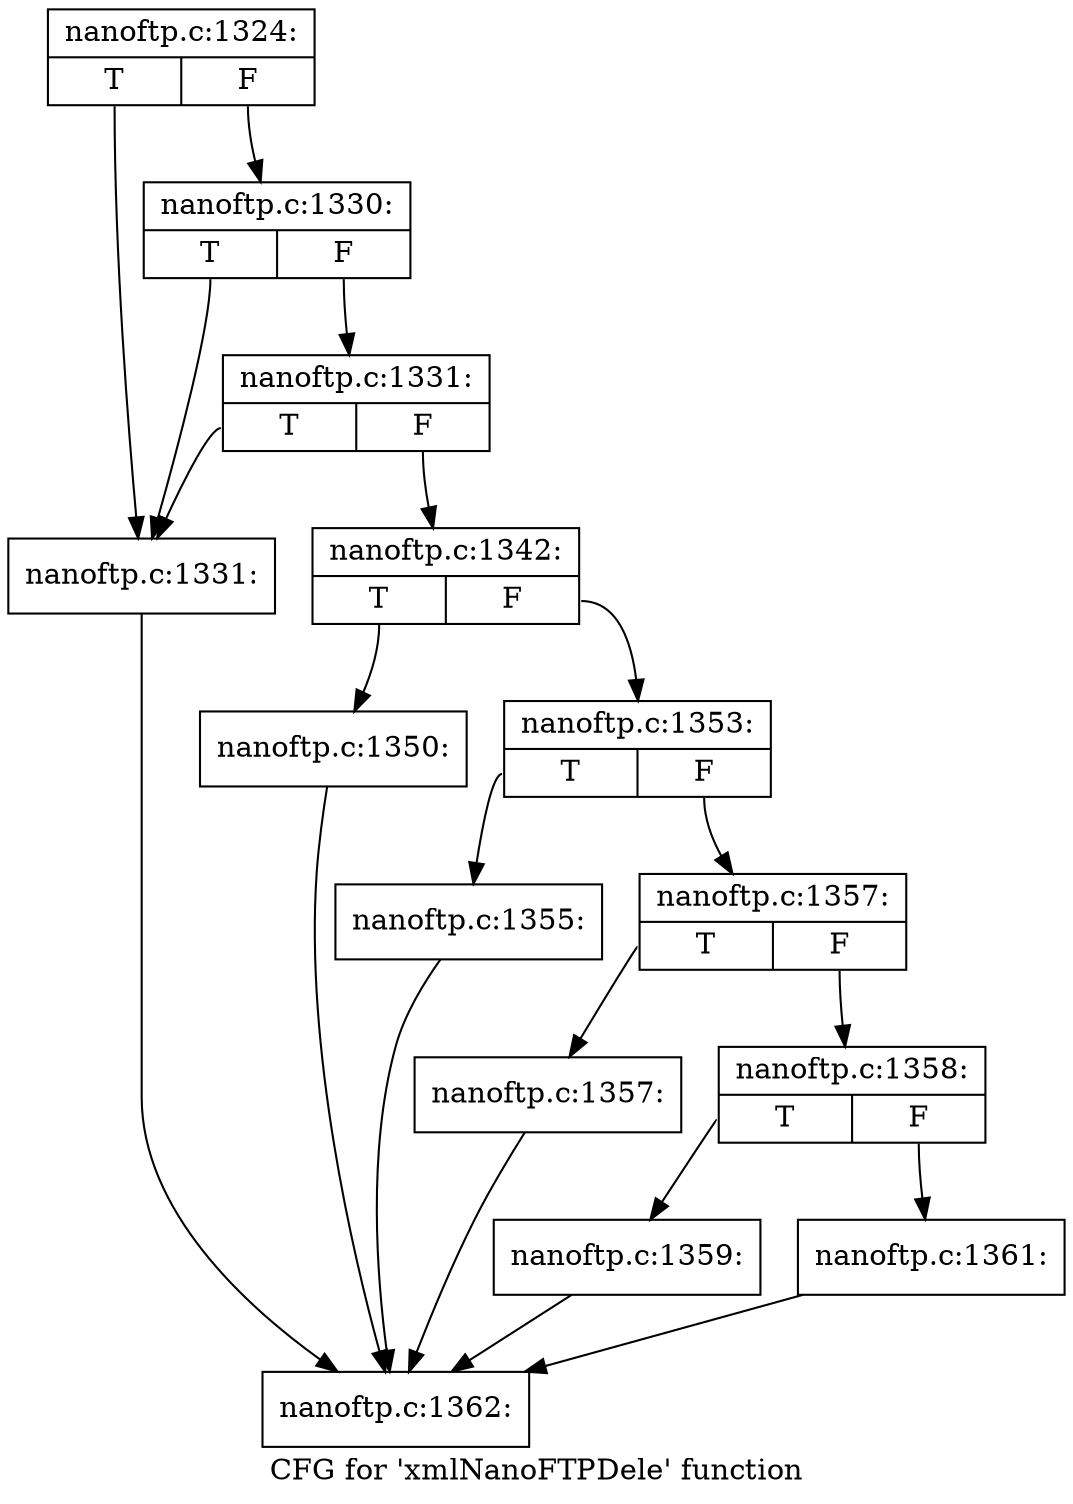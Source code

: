 digraph "CFG for 'xmlNanoFTPDele' function" {
	label="CFG for 'xmlNanoFTPDele' function";

	Node0x561533cf0af0 [shape=record,label="{nanoftp.c:1324:|{<s0>T|<s1>F}}"];
	Node0x561533cf0af0:s0 -> Node0x561533cf23f0;
	Node0x561533cf0af0:s1 -> Node0x561533cf2510;
	Node0x561533cf2510 [shape=record,label="{nanoftp.c:1330:|{<s0>T|<s1>F}}"];
	Node0x561533cf2510:s0 -> Node0x561533cf23f0;
	Node0x561533cf2510:s1 -> Node0x561533cf2490;
	Node0x561533cf2490 [shape=record,label="{nanoftp.c:1331:|{<s0>T|<s1>F}}"];
	Node0x561533cf2490:s0 -> Node0x561533cf23f0;
	Node0x561533cf2490:s1 -> Node0x561533cf2440;
	Node0x561533cf23f0 [shape=record,label="{nanoftp.c:1331:}"];
	Node0x561533cf23f0 -> Node0x561533cf1170;
	Node0x561533cf2440 [shape=record,label="{nanoftp.c:1342:|{<s0>T|<s1>F}}"];
	Node0x561533cf2440:s0 -> Node0x561533cf3c10;
	Node0x561533cf2440:s1 -> Node0x561533cf3c60;
	Node0x561533cf3c10 [shape=record,label="{nanoftp.c:1350:}"];
	Node0x561533cf3c10 -> Node0x561533cf1170;
	Node0x561533cf3c60 [shape=record,label="{nanoftp.c:1353:|{<s0>T|<s1>F}}"];
	Node0x561533cf3c60:s0 -> Node0x561533cf4630;
	Node0x561533cf3c60:s1 -> Node0x561533cf4680;
	Node0x561533cf4630 [shape=record,label="{nanoftp.c:1355:}"];
	Node0x561533cf4630 -> Node0x561533cf1170;
	Node0x561533cf4680 [shape=record,label="{nanoftp.c:1357:|{<s0>T|<s1>F}}"];
	Node0x561533cf4680:s0 -> Node0x561533cf4c10;
	Node0x561533cf4680:s1 -> Node0x561533cf4c60;
	Node0x561533cf4c10 [shape=record,label="{nanoftp.c:1357:}"];
	Node0x561533cf4c10 -> Node0x561533cf1170;
	Node0x561533cf4c60 [shape=record,label="{nanoftp.c:1358:|{<s0>T|<s1>F}}"];
	Node0x561533cf4c60:s0 -> Node0x561533cf50f0;
	Node0x561533cf4c60:s1 -> Node0x561533cf5140;
	Node0x561533cf50f0 [shape=record,label="{nanoftp.c:1359:}"];
	Node0x561533cf50f0 -> Node0x561533cf1170;
	Node0x561533cf5140 [shape=record,label="{nanoftp.c:1361:}"];
	Node0x561533cf5140 -> Node0x561533cf1170;
	Node0x561533cf1170 [shape=record,label="{nanoftp.c:1362:}"];
}

